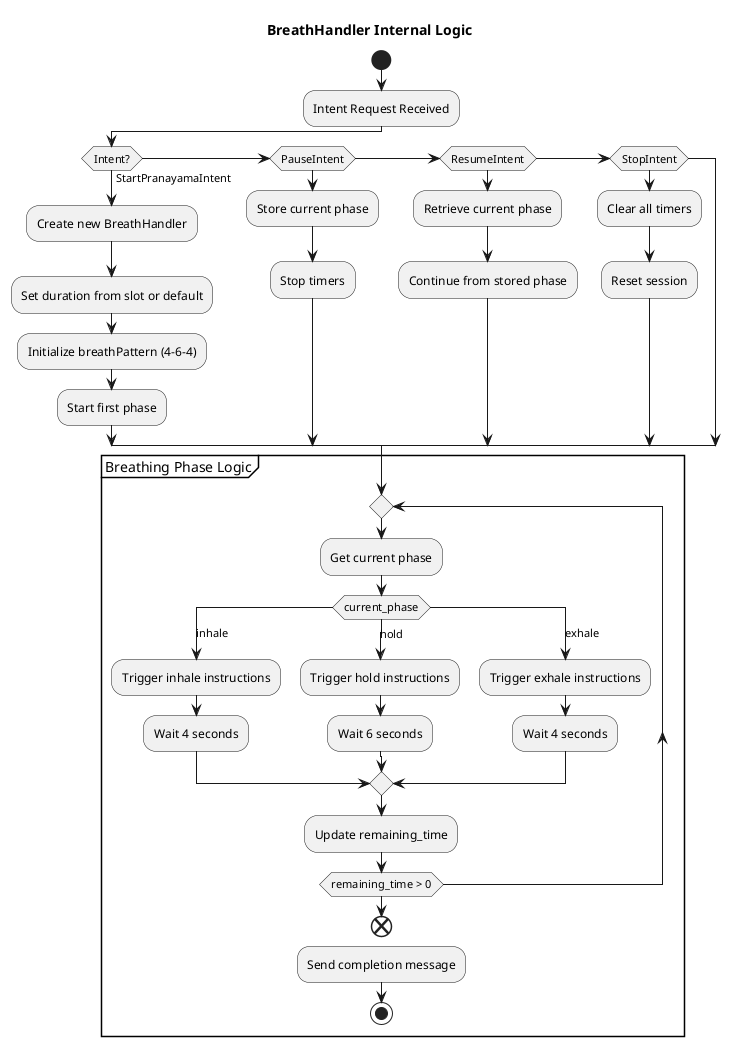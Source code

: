 @startuml ComponentFlow
title BreathHandler Internal Logic

start
:Intent Request Received;
if (Intent?) then (StartPranayamaIntent)
  :Create new BreathHandler;
  :Set duration from slot or default;
  :Initialize breathPattern (4-6-4);
  :Start first phase;
else if (PauseIntent)
  :Store current phase;
  :Stop timers;
else if (ResumeIntent)
  :Retrieve current phase;
  :Continue from stored phase;
else if (StopIntent)
  :Clear all timers;
  :Reset session;
endif

group Breathing Phase Logic
repeat
  :Get current phase;
  switch (current_phase)
    case (inhale)
      :Trigger inhale instructions;
      :Wait 4 seconds;
    case (hold)
      :Trigger hold instructions;
      :Wait 6 seconds;
    case (exhale)
      :Trigger exhale instructions;
      :Wait 4 seconds;
  endswitch
  :Update remaining_time;
repeat while (remaining_time > 0)
end

:Send completion message;
stop

@enduml